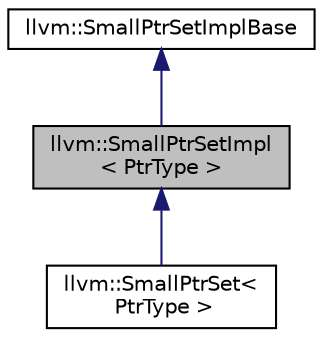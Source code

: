digraph "llvm::SmallPtrSetImpl&lt; PtrType &gt;"
{
  edge [fontname="Helvetica",fontsize="10",labelfontname="Helvetica",labelfontsize="10"];
  node [fontname="Helvetica",fontsize="10",shape=record];
  Node1 [label="llvm::SmallPtrSetImpl\l\< PtrType \>",height=0.2,width=0.4,color="black", fillcolor="grey75", style="filled", fontcolor="black"];
  Node2 -> Node1 [dir="back",color="midnightblue",fontsize="10",style="solid",fontname="Helvetica"];
  Node2 [label="llvm::SmallPtrSetImplBase",height=0.2,width=0.4,color="black", fillcolor="white", style="filled",URL="$classllvm_1_1SmallPtrSetImplBase.html",tooltip="SmallPtrSetImplBase - This is the common code shared among all the SmallPtrSet<>&#39;s, which is almost everything. "];
  Node1 -> Node3 [dir="back",color="midnightblue",fontsize="10",style="solid",fontname="Helvetica"];
  Node3 [label="llvm::SmallPtrSet\<\l PtrType \>",height=0.2,width=0.4,color="black", fillcolor="white", style="filled",URL="$classllvm_1_1SmallPtrSet.html",tooltip="SmallPtrSet - This class implements a set which is optimized for holding SmallSize or less elements..."];
}
